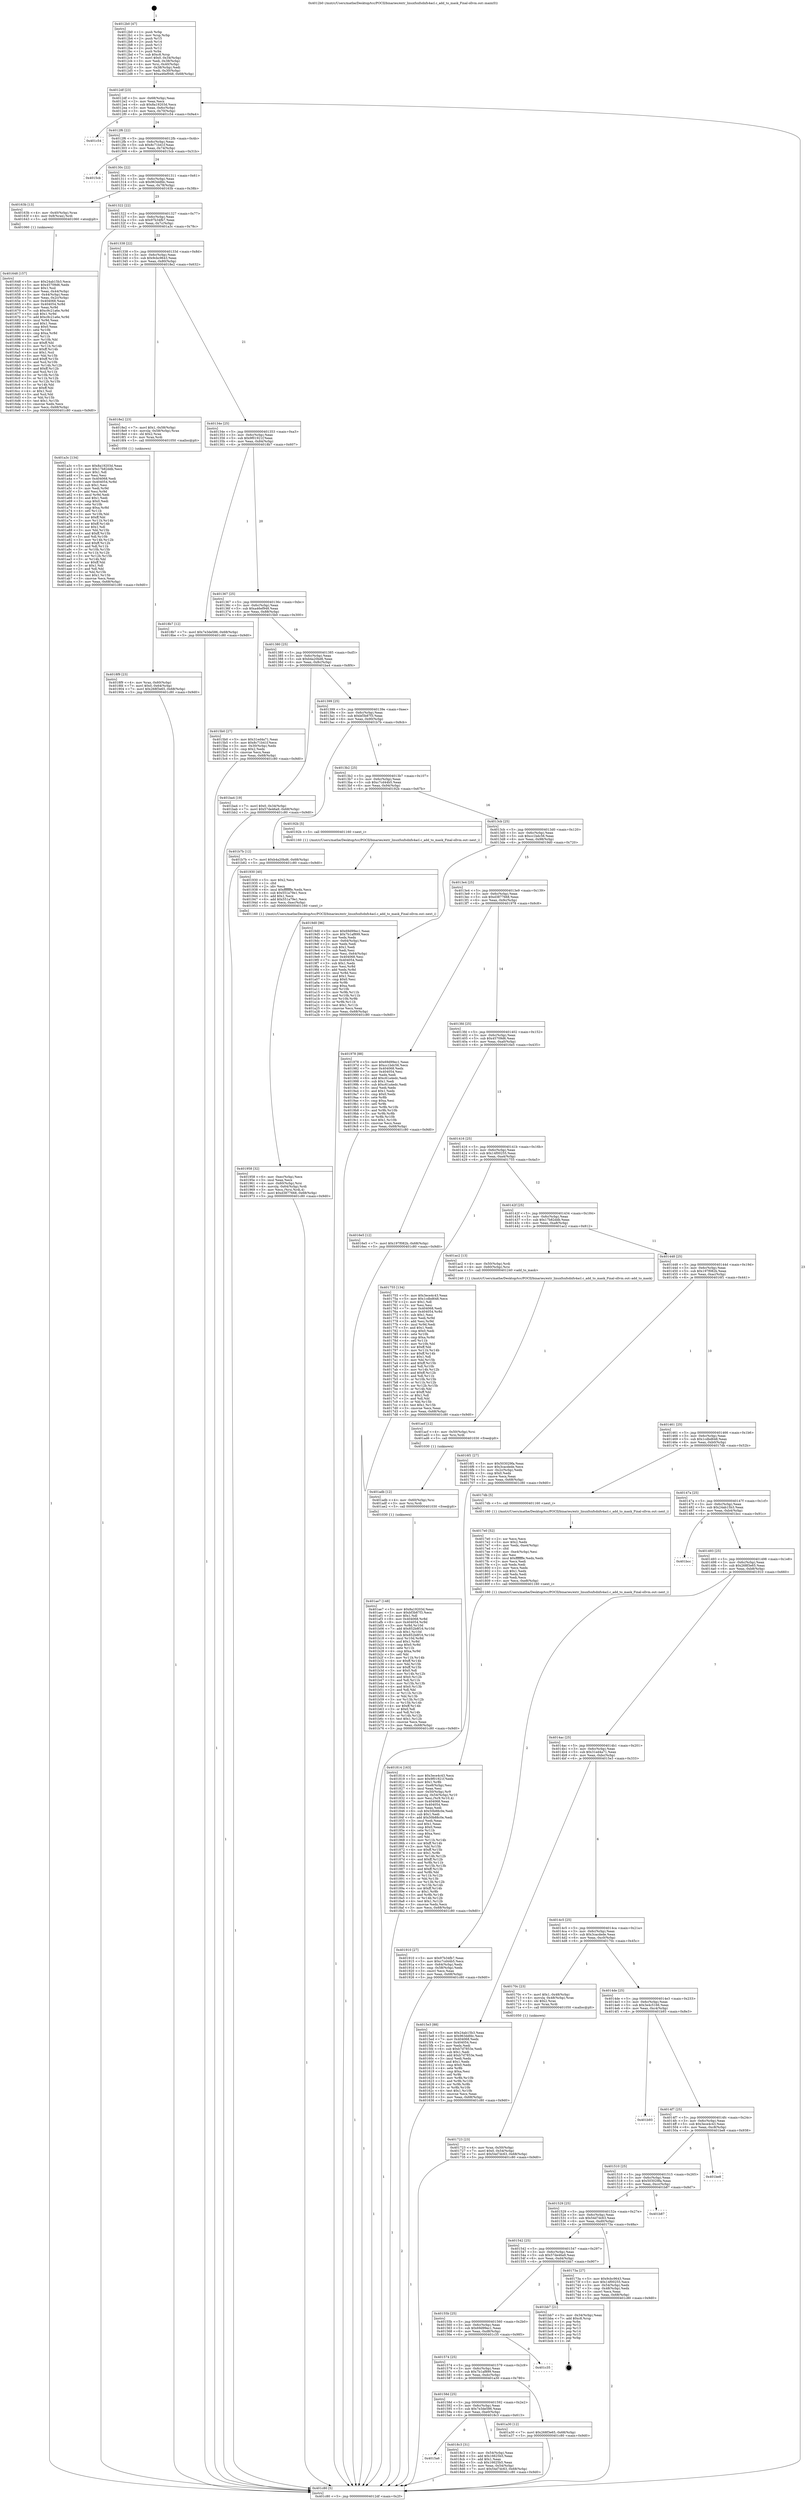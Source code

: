 digraph "0x4012b0" {
  label = "0x4012b0 (/mnt/c/Users/mathe/Desktop/tcc/POCII/binaries/extr_linuxfsnfsdnfs4acl.c_add_to_mask_Final-ollvm.out::main(0))"
  labelloc = "t"
  node[shape=record]

  Entry [label="",width=0.3,height=0.3,shape=circle,fillcolor=black,style=filled]
  "0x4012df" [label="{
     0x4012df [23]\l
     | [instrs]\l
     &nbsp;&nbsp;0x4012df \<+3\>: mov -0x68(%rbp),%eax\l
     &nbsp;&nbsp;0x4012e2 \<+2\>: mov %eax,%ecx\l
     &nbsp;&nbsp;0x4012e4 \<+6\>: sub $0x8a19203d,%ecx\l
     &nbsp;&nbsp;0x4012ea \<+3\>: mov %eax,-0x6c(%rbp)\l
     &nbsp;&nbsp;0x4012ed \<+3\>: mov %ecx,-0x70(%rbp)\l
     &nbsp;&nbsp;0x4012f0 \<+6\>: je 0000000000401c54 \<main+0x9a4\>\l
  }"]
  "0x401c54" [label="{
     0x401c54\l
  }", style=dashed]
  "0x4012f6" [label="{
     0x4012f6 [22]\l
     | [instrs]\l
     &nbsp;&nbsp;0x4012f6 \<+5\>: jmp 00000000004012fb \<main+0x4b\>\l
     &nbsp;&nbsp;0x4012fb \<+3\>: mov -0x6c(%rbp),%eax\l
     &nbsp;&nbsp;0x4012fe \<+5\>: sub $0x8c71b41f,%eax\l
     &nbsp;&nbsp;0x401303 \<+3\>: mov %eax,-0x74(%rbp)\l
     &nbsp;&nbsp;0x401306 \<+6\>: je 00000000004015cb \<main+0x31b\>\l
  }"]
  Exit [label="",width=0.3,height=0.3,shape=circle,fillcolor=black,style=filled,peripheries=2]
  "0x4015cb" [label="{
     0x4015cb\l
  }", style=dashed]
  "0x40130c" [label="{
     0x40130c [22]\l
     | [instrs]\l
     &nbsp;&nbsp;0x40130c \<+5\>: jmp 0000000000401311 \<main+0x61\>\l
     &nbsp;&nbsp;0x401311 \<+3\>: mov -0x6c(%rbp),%eax\l
     &nbsp;&nbsp;0x401314 \<+5\>: sub $0x963ddfdc,%eax\l
     &nbsp;&nbsp;0x401319 \<+3\>: mov %eax,-0x78(%rbp)\l
     &nbsp;&nbsp;0x40131c \<+6\>: je 000000000040163b \<main+0x38b\>\l
  }"]
  "0x401ae7" [label="{
     0x401ae7 [148]\l
     | [instrs]\l
     &nbsp;&nbsp;0x401ae7 \<+5\>: mov $0x8a19203d,%eax\l
     &nbsp;&nbsp;0x401aec \<+5\>: mov $0xbf3b87f3,%ecx\l
     &nbsp;&nbsp;0x401af1 \<+2\>: mov $0x1,%dl\l
     &nbsp;&nbsp;0x401af3 \<+8\>: mov 0x404068,%r8d\l
     &nbsp;&nbsp;0x401afb \<+8\>: mov 0x404054,%r9d\l
     &nbsp;&nbsp;0x401b03 \<+3\>: mov %r8d,%r10d\l
     &nbsp;&nbsp;0x401b06 \<+7\>: add $0x852b8f16,%r10d\l
     &nbsp;&nbsp;0x401b0d \<+4\>: sub $0x1,%r10d\l
     &nbsp;&nbsp;0x401b11 \<+7\>: sub $0x852b8f16,%r10d\l
     &nbsp;&nbsp;0x401b18 \<+4\>: imul %r10d,%r8d\l
     &nbsp;&nbsp;0x401b1c \<+4\>: and $0x1,%r8d\l
     &nbsp;&nbsp;0x401b20 \<+4\>: cmp $0x0,%r8d\l
     &nbsp;&nbsp;0x401b24 \<+4\>: sete %r11b\l
     &nbsp;&nbsp;0x401b28 \<+4\>: cmp $0xa,%r9d\l
     &nbsp;&nbsp;0x401b2c \<+3\>: setl %bl\l
     &nbsp;&nbsp;0x401b2f \<+3\>: mov %r11b,%r14b\l
     &nbsp;&nbsp;0x401b32 \<+4\>: xor $0xff,%r14b\l
     &nbsp;&nbsp;0x401b36 \<+3\>: mov %bl,%r15b\l
     &nbsp;&nbsp;0x401b39 \<+4\>: xor $0xff,%r15b\l
     &nbsp;&nbsp;0x401b3d \<+3\>: xor $0x0,%dl\l
     &nbsp;&nbsp;0x401b40 \<+3\>: mov %r14b,%r12b\l
     &nbsp;&nbsp;0x401b43 \<+4\>: and $0x0,%r12b\l
     &nbsp;&nbsp;0x401b47 \<+3\>: and %dl,%r11b\l
     &nbsp;&nbsp;0x401b4a \<+3\>: mov %r15b,%r13b\l
     &nbsp;&nbsp;0x401b4d \<+4\>: and $0x0,%r13b\l
     &nbsp;&nbsp;0x401b51 \<+2\>: and %dl,%bl\l
     &nbsp;&nbsp;0x401b53 \<+3\>: or %r11b,%r12b\l
     &nbsp;&nbsp;0x401b56 \<+3\>: or %bl,%r13b\l
     &nbsp;&nbsp;0x401b59 \<+3\>: xor %r13b,%r12b\l
     &nbsp;&nbsp;0x401b5c \<+3\>: or %r15b,%r14b\l
     &nbsp;&nbsp;0x401b5f \<+4\>: xor $0xff,%r14b\l
     &nbsp;&nbsp;0x401b63 \<+3\>: or $0x0,%dl\l
     &nbsp;&nbsp;0x401b66 \<+3\>: and %dl,%r14b\l
     &nbsp;&nbsp;0x401b69 \<+3\>: or %r14b,%r12b\l
     &nbsp;&nbsp;0x401b6c \<+4\>: test $0x1,%r12b\l
     &nbsp;&nbsp;0x401b70 \<+3\>: cmovne %ecx,%eax\l
     &nbsp;&nbsp;0x401b73 \<+3\>: mov %eax,-0x68(%rbp)\l
     &nbsp;&nbsp;0x401b76 \<+5\>: jmp 0000000000401c80 \<main+0x9d0\>\l
  }"]
  "0x40163b" [label="{
     0x40163b [13]\l
     | [instrs]\l
     &nbsp;&nbsp;0x40163b \<+4\>: mov -0x40(%rbp),%rax\l
     &nbsp;&nbsp;0x40163f \<+4\>: mov 0x8(%rax),%rdi\l
     &nbsp;&nbsp;0x401643 \<+5\>: call 0000000000401060 \<atoi@plt\>\l
     | [calls]\l
     &nbsp;&nbsp;0x401060 \{1\} (unknown)\l
  }"]
  "0x401322" [label="{
     0x401322 [22]\l
     | [instrs]\l
     &nbsp;&nbsp;0x401322 \<+5\>: jmp 0000000000401327 \<main+0x77\>\l
     &nbsp;&nbsp;0x401327 \<+3\>: mov -0x6c(%rbp),%eax\l
     &nbsp;&nbsp;0x40132a \<+5\>: sub $0x97b34fb7,%eax\l
     &nbsp;&nbsp;0x40132f \<+3\>: mov %eax,-0x7c(%rbp)\l
     &nbsp;&nbsp;0x401332 \<+6\>: je 0000000000401a3c \<main+0x78c\>\l
  }"]
  "0x401adb" [label="{
     0x401adb [12]\l
     | [instrs]\l
     &nbsp;&nbsp;0x401adb \<+4\>: mov -0x60(%rbp),%rsi\l
     &nbsp;&nbsp;0x401adf \<+3\>: mov %rsi,%rdi\l
     &nbsp;&nbsp;0x401ae2 \<+5\>: call 0000000000401030 \<free@plt\>\l
     | [calls]\l
     &nbsp;&nbsp;0x401030 \{1\} (unknown)\l
  }"]
  "0x401a3c" [label="{
     0x401a3c [134]\l
     | [instrs]\l
     &nbsp;&nbsp;0x401a3c \<+5\>: mov $0x8a19203d,%eax\l
     &nbsp;&nbsp;0x401a41 \<+5\>: mov $0x17b82ddb,%ecx\l
     &nbsp;&nbsp;0x401a46 \<+2\>: mov $0x1,%dl\l
     &nbsp;&nbsp;0x401a48 \<+2\>: xor %esi,%esi\l
     &nbsp;&nbsp;0x401a4a \<+7\>: mov 0x404068,%edi\l
     &nbsp;&nbsp;0x401a51 \<+8\>: mov 0x404054,%r8d\l
     &nbsp;&nbsp;0x401a59 \<+3\>: sub $0x1,%esi\l
     &nbsp;&nbsp;0x401a5c \<+3\>: mov %edi,%r9d\l
     &nbsp;&nbsp;0x401a5f \<+3\>: add %esi,%r9d\l
     &nbsp;&nbsp;0x401a62 \<+4\>: imul %r9d,%edi\l
     &nbsp;&nbsp;0x401a66 \<+3\>: and $0x1,%edi\l
     &nbsp;&nbsp;0x401a69 \<+3\>: cmp $0x0,%edi\l
     &nbsp;&nbsp;0x401a6c \<+4\>: sete %r10b\l
     &nbsp;&nbsp;0x401a70 \<+4\>: cmp $0xa,%r8d\l
     &nbsp;&nbsp;0x401a74 \<+4\>: setl %r11b\l
     &nbsp;&nbsp;0x401a78 \<+3\>: mov %r10b,%bl\l
     &nbsp;&nbsp;0x401a7b \<+3\>: xor $0xff,%bl\l
     &nbsp;&nbsp;0x401a7e \<+3\>: mov %r11b,%r14b\l
     &nbsp;&nbsp;0x401a81 \<+4\>: xor $0xff,%r14b\l
     &nbsp;&nbsp;0x401a85 \<+3\>: xor $0x1,%dl\l
     &nbsp;&nbsp;0x401a88 \<+3\>: mov %bl,%r15b\l
     &nbsp;&nbsp;0x401a8b \<+4\>: and $0xff,%r15b\l
     &nbsp;&nbsp;0x401a8f \<+3\>: and %dl,%r10b\l
     &nbsp;&nbsp;0x401a92 \<+3\>: mov %r14b,%r12b\l
     &nbsp;&nbsp;0x401a95 \<+4\>: and $0xff,%r12b\l
     &nbsp;&nbsp;0x401a99 \<+3\>: and %dl,%r11b\l
     &nbsp;&nbsp;0x401a9c \<+3\>: or %r10b,%r15b\l
     &nbsp;&nbsp;0x401a9f \<+3\>: or %r11b,%r12b\l
     &nbsp;&nbsp;0x401aa2 \<+3\>: xor %r12b,%r15b\l
     &nbsp;&nbsp;0x401aa5 \<+3\>: or %r14b,%bl\l
     &nbsp;&nbsp;0x401aa8 \<+3\>: xor $0xff,%bl\l
     &nbsp;&nbsp;0x401aab \<+3\>: or $0x1,%dl\l
     &nbsp;&nbsp;0x401aae \<+2\>: and %dl,%bl\l
     &nbsp;&nbsp;0x401ab0 \<+3\>: or %bl,%r15b\l
     &nbsp;&nbsp;0x401ab3 \<+4\>: test $0x1,%r15b\l
     &nbsp;&nbsp;0x401ab7 \<+3\>: cmovne %ecx,%eax\l
     &nbsp;&nbsp;0x401aba \<+3\>: mov %eax,-0x68(%rbp)\l
     &nbsp;&nbsp;0x401abd \<+5\>: jmp 0000000000401c80 \<main+0x9d0\>\l
  }"]
  "0x401338" [label="{
     0x401338 [22]\l
     | [instrs]\l
     &nbsp;&nbsp;0x401338 \<+5\>: jmp 000000000040133d \<main+0x8d\>\l
     &nbsp;&nbsp;0x40133d \<+3\>: mov -0x6c(%rbp),%eax\l
     &nbsp;&nbsp;0x401340 \<+5\>: sub $0x9cbc9643,%eax\l
     &nbsp;&nbsp;0x401345 \<+3\>: mov %eax,-0x80(%rbp)\l
     &nbsp;&nbsp;0x401348 \<+6\>: je 00000000004018e2 \<main+0x632\>\l
  }"]
  "0x401acf" [label="{
     0x401acf [12]\l
     | [instrs]\l
     &nbsp;&nbsp;0x401acf \<+4\>: mov -0x50(%rbp),%rsi\l
     &nbsp;&nbsp;0x401ad3 \<+3\>: mov %rsi,%rdi\l
     &nbsp;&nbsp;0x401ad6 \<+5\>: call 0000000000401030 \<free@plt\>\l
     | [calls]\l
     &nbsp;&nbsp;0x401030 \{1\} (unknown)\l
  }"]
  "0x4018e2" [label="{
     0x4018e2 [23]\l
     | [instrs]\l
     &nbsp;&nbsp;0x4018e2 \<+7\>: movl $0x1,-0x58(%rbp)\l
     &nbsp;&nbsp;0x4018e9 \<+4\>: movslq -0x58(%rbp),%rax\l
     &nbsp;&nbsp;0x4018ed \<+4\>: shl $0x2,%rax\l
     &nbsp;&nbsp;0x4018f1 \<+3\>: mov %rax,%rdi\l
     &nbsp;&nbsp;0x4018f4 \<+5\>: call 0000000000401050 \<malloc@plt\>\l
     | [calls]\l
     &nbsp;&nbsp;0x401050 \{1\} (unknown)\l
  }"]
  "0x40134e" [label="{
     0x40134e [25]\l
     | [instrs]\l
     &nbsp;&nbsp;0x40134e \<+5\>: jmp 0000000000401353 \<main+0xa3\>\l
     &nbsp;&nbsp;0x401353 \<+3\>: mov -0x6c(%rbp),%eax\l
     &nbsp;&nbsp;0x401356 \<+5\>: sub $0x9f01921f,%eax\l
     &nbsp;&nbsp;0x40135b \<+6\>: mov %eax,-0x84(%rbp)\l
     &nbsp;&nbsp;0x401361 \<+6\>: je 00000000004018b7 \<main+0x607\>\l
  }"]
  "0x401958" [label="{
     0x401958 [32]\l
     | [instrs]\l
     &nbsp;&nbsp;0x401958 \<+6\>: mov -0xec(%rbp),%ecx\l
     &nbsp;&nbsp;0x40195e \<+3\>: imul %eax,%ecx\l
     &nbsp;&nbsp;0x401961 \<+4\>: mov -0x60(%rbp),%rsi\l
     &nbsp;&nbsp;0x401965 \<+4\>: movslq -0x64(%rbp),%rdi\l
     &nbsp;&nbsp;0x401969 \<+3\>: mov %ecx,(%rsi,%rdi,4)\l
     &nbsp;&nbsp;0x40196c \<+7\>: movl $0xd3877668,-0x68(%rbp)\l
     &nbsp;&nbsp;0x401973 \<+5\>: jmp 0000000000401c80 \<main+0x9d0\>\l
  }"]
  "0x4018b7" [label="{
     0x4018b7 [12]\l
     | [instrs]\l
     &nbsp;&nbsp;0x4018b7 \<+7\>: movl $0x7e3de586,-0x68(%rbp)\l
     &nbsp;&nbsp;0x4018be \<+5\>: jmp 0000000000401c80 \<main+0x9d0\>\l
  }"]
  "0x401367" [label="{
     0x401367 [25]\l
     | [instrs]\l
     &nbsp;&nbsp;0x401367 \<+5\>: jmp 000000000040136c \<main+0xbc\>\l
     &nbsp;&nbsp;0x40136c \<+3\>: mov -0x6c(%rbp),%eax\l
     &nbsp;&nbsp;0x40136f \<+5\>: sub $0xa46ef948,%eax\l
     &nbsp;&nbsp;0x401374 \<+6\>: mov %eax,-0x88(%rbp)\l
     &nbsp;&nbsp;0x40137a \<+6\>: je 00000000004015b0 \<main+0x300\>\l
  }"]
  "0x401930" [label="{
     0x401930 [40]\l
     | [instrs]\l
     &nbsp;&nbsp;0x401930 \<+5\>: mov $0x2,%ecx\l
     &nbsp;&nbsp;0x401935 \<+1\>: cltd\l
     &nbsp;&nbsp;0x401936 \<+2\>: idiv %ecx\l
     &nbsp;&nbsp;0x401938 \<+6\>: imul $0xfffffffe,%edx,%ecx\l
     &nbsp;&nbsp;0x40193e \<+6\>: sub $0x551a79e1,%ecx\l
     &nbsp;&nbsp;0x401944 \<+3\>: add $0x1,%ecx\l
     &nbsp;&nbsp;0x401947 \<+6\>: add $0x551a79e1,%ecx\l
     &nbsp;&nbsp;0x40194d \<+6\>: mov %ecx,-0xec(%rbp)\l
     &nbsp;&nbsp;0x401953 \<+5\>: call 0000000000401160 \<next_i\>\l
     | [calls]\l
     &nbsp;&nbsp;0x401160 \{1\} (/mnt/c/Users/mathe/Desktop/tcc/POCII/binaries/extr_linuxfsnfsdnfs4acl.c_add_to_mask_Final-ollvm.out::next_i)\l
  }"]
  "0x4015b0" [label="{
     0x4015b0 [27]\l
     | [instrs]\l
     &nbsp;&nbsp;0x4015b0 \<+5\>: mov $0x31ed4a71,%eax\l
     &nbsp;&nbsp;0x4015b5 \<+5\>: mov $0x8c71b41f,%ecx\l
     &nbsp;&nbsp;0x4015ba \<+3\>: mov -0x30(%rbp),%edx\l
     &nbsp;&nbsp;0x4015bd \<+3\>: cmp $0x2,%edx\l
     &nbsp;&nbsp;0x4015c0 \<+3\>: cmovne %ecx,%eax\l
     &nbsp;&nbsp;0x4015c3 \<+3\>: mov %eax,-0x68(%rbp)\l
     &nbsp;&nbsp;0x4015c6 \<+5\>: jmp 0000000000401c80 \<main+0x9d0\>\l
  }"]
  "0x401380" [label="{
     0x401380 [25]\l
     | [instrs]\l
     &nbsp;&nbsp;0x401380 \<+5\>: jmp 0000000000401385 \<main+0xd5\>\l
     &nbsp;&nbsp;0x401385 \<+3\>: mov -0x6c(%rbp),%eax\l
     &nbsp;&nbsp;0x401388 \<+5\>: sub $0xb4a20bd6,%eax\l
     &nbsp;&nbsp;0x40138d \<+6\>: mov %eax,-0x8c(%rbp)\l
     &nbsp;&nbsp;0x401393 \<+6\>: je 0000000000401ba4 \<main+0x8f4\>\l
  }"]
  "0x401c80" [label="{
     0x401c80 [5]\l
     | [instrs]\l
     &nbsp;&nbsp;0x401c80 \<+5\>: jmp 00000000004012df \<main+0x2f\>\l
  }"]
  "0x4012b0" [label="{
     0x4012b0 [47]\l
     | [instrs]\l
     &nbsp;&nbsp;0x4012b0 \<+1\>: push %rbp\l
     &nbsp;&nbsp;0x4012b1 \<+3\>: mov %rsp,%rbp\l
     &nbsp;&nbsp;0x4012b4 \<+2\>: push %r15\l
     &nbsp;&nbsp;0x4012b6 \<+2\>: push %r14\l
     &nbsp;&nbsp;0x4012b8 \<+2\>: push %r13\l
     &nbsp;&nbsp;0x4012ba \<+2\>: push %r12\l
     &nbsp;&nbsp;0x4012bc \<+1\>: push %rbx\l
     &nbsp;&nbsp;0x4012bd \<+7\>: sub $0xc8,%rsp\l
     &nbsp;&nbsp;0x4012c4 \<+7\>: movl $0x0,-0x34(%rbp)\l
     &nbsp;&nbsp;0x4012cb \<+3\>: mov %edi,-0x38(%rbp)\l
     &nbsp;&nbsp;0x4012ce \<+4\>: mov %rsi,-0x40(%rbp)\l
     &nbsp;&nbsp;0x4012d2 \<+3\>: mov -0x38(%rbp),%edi\l
     &nbsp;&nbsp;0x4012d5 \<+3\>: mov %edi,-0x30(%rbp)\l
     &nbsp;&nbsp;0x4012d8 \<+7\>: movl $0xa46ef948,-0x68(%rbp)\l
  }"]
  "0x4018f9" [label="{
     0x4018f9 [23]\l
     | [instrs]\l
     &nbsp;&nbsp;0x4018f9 \<+4\>: mov %rax,-0x60(%rbp)\l
     &nbsp;&nbsp;0x4018fd \<+7\>: movl $0x0,-0x64(%rbp)\l
     &nbsp;&nbsp;0x401904 \<+7\>: movl $0x268f3e65,-0x68(%rbp)\l
     &nbsp;&nbsp;0x40190b \<+5\>: jmp 0000000000401c80 \<main+0x9d0\>\l
  }"]
  "0x401ba4" [label="{
     0x401ba4 [19]\l
     | [instrs]\l
     &nbsp;&nbsp;0x401ba4 \<+7\>: movl $0x0,-0x34(%rbp)\l
     &nbsp;&nbsp;0x401bab \<+7\>: movl $0x57de46a9,-0x68(%rbp)\l
     &nbsp;&nbsp;0x401bb2 \<+5\>: jmp 0000000000401c80 \<main+0x9d0\>\l
  }"]
  "0x401399" [label="{
     0x401399 [25]\l
     | [instrs]\l
     &nbsp;&nbsp;0x401399 \<+5\>: jmp 000000000040139e \<main+0xee\>\l
     &nbsp;&nbsp;0x40139e \<+3\>: mov -0x6c(%rbp),%eax\l
     &nbsp;&nbsp;0x4013a1 \<+5\>: sub $0xbf3b87f3,%eax\l
     &nbsp;&nbsp;0x4013a6 \<+6\>: mov %eax,-0x90(%rbp)\l
     &nbsp;&nbsp;0x4013ac \<+6\>: je 0000000000401b7b \<main+0x8cb\>\l
  }"]
  "0x4015a6" [label="{
     0x4015a6\l
  }", style=dashed]
  "0x401b7b" [label="{
     0x401b7b [12]\l
     | [instrs]\l
     &nbsp;&nbsp;0x401b7b \<+7\>: movl $0xb4a20bd6,-0x68(%rbp)\l
     &nbsp;&nbsp;0x401b82 \<+5\>: jmp 0000000000401c80 \<main+0x9d0\>\l
  }"]
  "0x4013b2" [label="{
     0x4013b2 [25]\l
     | [instrs]\l
     &nbsp;&nbsp;0x4013b2 \<+5\>: jmp 00000000004013b7 \<main+0x107\>\l
     &nbsp;&nbsp;0x4013b7 \<+3\>: mov -0x6c(%rbp),%eax\l
     &nbsp;&nbsp;0x4013ba \<+5\>: sub $0xc7cd44b5,%eax\l
     &nbsp;&nbsp;0x4013bf \<+6\>: mov %eax,-0x94(%rbp)\l
     &nbsp;&nbsp;0x4013c5 \<+6\>: je 000000000040192b \<main+0x67b\>\l
  }"]
  "0x4018c3" [label="{
     0x4018c3 [31]\l
     | [instrs]\l
     &nbsp;&nbsp;0x4018c3 \<+3\>: mov -0x54(%rbp),%eax\l
     &nbsp;&nbsp;0x4018c6 \<+5\>: add $0x16625b5,%eax\l
     &nbsp;&nbsp;0x4018cb \<+3\>: add $0x1,%eax\l
     &nbsp;&nbsp;0x4018ce \<+5\>: sub $0x16625b5,%eax\l
     &nbsp;&nbsp;0x4018d3 \<+3\>: mov %eax,-0x54(%rbp)\l
     &nbsp;&nbsp;0x4018d6 \<+7\>: movl $0x54d7dc63,-0x68(%rbp)\l
     &nbsp;&nbsp;0x4018dd \<+5\>: jmp 0000000000401c80 \<main+0x9d0\>\l
  }"]
  "0x40192b" [label="{
     0x40192b [5]\l
     | [instrs]\l
     &nbsp;&nbsp;0x40192b \<+5\>: call 0000000000401160 \<next_i\>\l
     | [calls]\l
     &nbsp;&nbsp;0x401160 \{1\} (/mnt/c/Users/mathe/Desktop/tcc/POCII/binaries/extr_linuxfsnfsdnfs4acl.c_add_to_mask_Final-ollvm.out::next_i)\l
  }"]
  "0x4013cb" [label="{
     0x4013cb [25]\l
     | [instrs]\l
     &nbsp;&nbsp;0x4013cb \<+5\>: jmp 00000000004013d0 \<main+0x120\>\l
     &nbsp;&nbsp;0x4013d0 \<+3\>: mov -0x6c(%rbp),%eax\l
     &nbsp;&nbsp;0x4013d3 \<+5\>: sub $0xcc1bdc56,%eax\l
     &nbsp;&nbsp;0x4013d8 \<+6\>: mov %eax,-0x98(%rbp)\l
     &nbsp;&nbsp;0x4013de \<+6\>: je 00000000004019d0 \<main+0x720\>\l
  }"]
  "0x40158d" [label="{
     0x40158d [25]\l
     | [instrs]\l
     &nbsp;&nbsp;0x40158d \<+5\>: jmp 0000000000401592 \<main+0x2e2\>\l
     &nbsp;&nbsp;0x401592 \<+3\>: mov -0x6c(%rbp),%eax\l
     &nbsp;&nbsp;0x401595 \<+5\>: sub $0x7e3de586,%eax\l
     &nbsp;&nbsp;0x40159a \<+6\>: mov %eax,-0xe0(%rbp)\l
     &nbsp;&nbsp;0x4015a0 \<+6\>: je 00000000004018c3 \<main+0x613\>\l
  }"]
  "0x4019d0" [label="{
     0x4019d0 [96]\l
     | [instrs]\l
     &nbsp;&nbsp;0x4019d0 \<+5\>: mov $0x69d99ec1,%eax\l
     &nbsp;&nbsp;0x4019d5 \<+5\>: mov $0x7b1af899,%ecx\l
     &nbsp;&nbsp;0x4019da \<+2\>: xor %edx,%edx\l
     &nbsp;&nbsp;0x4019dc \<+3\>: mov -0x64(%rbp),%esi\l
     &nbsp;&nbsp;0x4019df \<+2\>: mov %edx,%edi\l
     &nbsp;&nbsp;0x4019e1 \<+3\>: sub $0x1,%edi\l
     &nbsp;&nbsp;0x4019e4 \<+2\>: sub %edi,%esi\l
     &nbsp;&nbsp;0x4019e6 \<+3\>: mov %esi,-0x64(%rbp)\l
     &nbsp;&nbsp;0x4019e9 \<+7\>: mov 0x404068,%esi\l
     &nbsp;&nbsp;0x4019f0 \<+7\>: mov 0x404054,%edi\l
     &nbsp;&nbsp;0x4019f7 \<+3\>: sub $0x1,%edx\l
     &nbsp;&nbsp;0x4019fa \<+3\>: mov %esi,%r8d\l
     &nbsp;&nbsp;0x4019fd \<+3\>: add %edx,%r8d\l
     &nbsp;&nbsp;0x401a00 \<+4\>: imul %r8d,%esi\l
     &nbsp;&nbsp;0x401a04 \<+3\>: and $0x1,%esi\l
     &nbsp;&nbsp;0x401a07 \<+3\>: cmp $0x0,%esi\l
     &nbsp;&nbsp;0x401a0a \<+4\>: sete %r9b\l
     &nbsp;&nbsp;0x401a0e \<+3\>: cmp $0xa,%edi\l
     &nbsp;&nbsp;0x401a11 \<+4\>: setl %r10b\l
     &nbsp;&nbsp;0x401a15 \<+3\>: mov %r9b,%r11b\l
     &nbsp;&nbsp;0x401a18 \<+3\>: and %r10b,%r11b\l
     &nbsp;&nbsp;0x401a1b \<+3\>: xor %r10b,%r9b\l
     &nbsp;&nbsp;0x401a1e \<+3\>: or %r9b,%r11b\l
     &nbsp;&nbsp;0x401a21 \<+4\>: test $0x1,%r11b\l
     &nbsp;&nbsp;0x401a25 \<+3\>: cmovne %ecx,%eax\l
     &nbsp;&nbsp;0x401a28 \<+3\>: mov %eax,-0x68(%rbp)\l
     &nbsp;&nbsp;0x401a2b \<+5\>: jmp 0000000000401c80 \<main+0x9d0\>\l
  }"]
  "0x4013e4" [label="{
     0x4013e4 [25]\l
     | [instrs]\l
     &nbsp;&nbsp;0x4013e4 \<+5\>: jmp 00000000004013e9 \<main+0x139\>\l
     &nbsp;&nbsp;0x4013e9 \<+3\>: mov -0x6c(%rbp),%eax\l
     &nbsp;&nbsp;0x4013ec \<+5\>: sub $0xd3877668,%eax\l
     &nbsp;&nbsp;0x4013f1 \<+6\>: mov %eax,-0x9c(%rbp)\l
     &nbsp;&nbsp;0x4013f7 \<+6\>: je 0000000000401978 \<main+0x6c8\>\l
  }"]
  "0x401a30" [label="{
     0x401a30 [12]\l
     | [instrs]\l
     &nbsp;&nbsp;0x401a30 \<+7\>: movl $0x268f3e65,-0x68(%rbp)\l
     &nbsp;&nbsp;0x401a37 \<+5\>: jmp 0000000000401c80 \<main+0x9d0\>\l
  }"]
  "0x401978" [label="{
     0x401978 [88]\l
     | [instrs]\l
     &nbsp;&nbsp;0x401978 \<+5\>: mov $0x69d99ec1,%eax\l
     &nbsp;&nbsp;0x40197d \<+5\>: mov $0xcc1bdc56,%ecx\l
     &nbsp;&nbsp;0x401982 \<+7\>: mov 0x404068,%edx\l
     &nbsp;&nbsp;0x401989 \<+7\>: mov 0x404054,%esi\l
     &nbsp;&nbsp;0x401990 \<+2\>: mov %edx,%edi\l
     &nbsp;&nbsp;0x401992 \<+6\>: add $0xc61a4edc,%edi\l
     &nbsp;&nbsp;0x401998 \<+3\>: sub $0x1,%edi\l
     &nbsp;&nbsp;0x40199b \<+6\>: sub $0xc61a4edc,%edi\l
     &nbsp;&nbsp;0x4019a1 \<+3\>: imul %edi,%edx\l
     &nbsp;&nbsp;0x4019a4 \<+3\>: and $0x1,%edx\l
     &nbsp;&nbsp;0x4019a7 \<+3\>: cmp $0x0,%edx\l
     &nbsp;&nbsp;0x4019aa \<+4\>: sete %r8b\l
     &nbsp;&nbsp;0x4019ae \<+3\>: cmp $0xa,%esi\l
     &nbsp;&nbsp;0x4019b1 \<+4\>: setl %r9b\l
     &nbsp;&nbsp;0x4019b5 \<+3\>: mov %r8b,%r10b\l
     &nbsp;&nbsp;0x4019b8 \<+3\>: and %r9b,%r10b\l
     &nbsp;&nbsp;0x4019bb \<+3\>: xor %r9b,%r8b\l
     &nbsp;&nbsp;0x4019be \<+3\>: or %r8b,%r10b\l
     &nbsp;&nbsp;0x4019c1 \<+4\>: test $0x1,%r10b\l
     &nbsp;&nbsp;0x4019c5 \<+3\>: cmovne %ecx,%eax\l
     &nbsp;&nbsp;0x4019c8 \<+3\>: mov %eax,-0x68(%rbp)\l
     &nbsp;&nbsp;0x4019cb \<+5\>: jmp 0000000000401c80 \<main+0x9d0\>\l
  }"]
  "0x4013fd" [label="{
     0x4013fd [25]\l
     | [instrs]\l
     &nbsp;&nbsp;0x4013fd \<+5\>: jmp 0000000000401402 \<main+0x152\>\l
     &nbsp;&nbsp;0x401402 \<+3\>: mov -0x6c(%rbp),%eax\l
     &nbsp;&nbsp;0x401405 \<+5\>: sub $0x45709d6,%eax\l
     &nbsp;&nbsp;0x40140a \<+6\>: mov %eax,-0xa0(%rbp)\l
     &nbsp;&nbsp;0x401410 \<+6\>: je 00000000004016e5 \<main+0x435\>\l
  }"]
  "0x401574" [label="{
     0x401574 [25]\l
     | [instrs]\l
     &nbsp;&nbsp;0x401574 \<+5\>: jmp 0000000000401579 \<main+0x2c9\>\l
     &nbsp;&nbsp;0x401579 \<+3\>: mov -0x6c(%rbp),%eax\l
     &nbsp;&nbsp;0x40157c \<+5\>: sub $0x7b1af899,%eax\l
     &nbsp;&nbsp;0x401581 \<+6\>: mov %eax,-0xdc(%rbp)\l
     &nbsp;&nbsp;0x401587 \<+6\>: je 0000000000401a30 \<main+0x780\>\l
  }"]
  "0x4016e5" [label="{
     0x4016e5 [12]\l
     | [instrs]\l
     &nbsp;&nbsp;0x4016e5 \<+7\>: movl $0x197f082b,-0x68(%rbp)\l
     &nbsp;&nbsp;0x4016ec \<+5\>: jmp 0000000000401c80 \<main+0x9d0\>\l
  }"]
  "0x401416" [label="{
     0x401416 [25]\l
     | [instrs]\l
     &nbsp;&nbsp;0x401416 \<+5\>: jmp 000000000040141b \<main+0x16b\>\l
     &nbsp;&nbsp;0x40141b \<+3\>: mov -0x6c(%rbp),%eax\l
     &nbsp;&nbsp;0x40141e \<+5\>: sub $0x14f00255,%eax\l
     &nbsp;&nbsp;0x401423 \<+6\>: mov %eax,-0xa4(%rbp)\l
     &nbsp;&nbsp;0x401429 \<+6\>: je 0000000000401755 \<main+0x4a5\>\l
  }"]
  "0x401c35" [label="{
     0x401c35\l
  }", style=dashed]
  "0x401755" [label="{
     0x401755 [134]\l
     | [instrs]\l
     &nbsp;&nbsp;0x401755 \<+5\>: mov $0x3ece4c43,%eax\l
     &nbsp;&nbsp;0x40175a \<+5\>: mov $0x1cdbd648,%ecx\l
     &nbsp;&nbsp;0x40175f \<+2\>: mov $0x1,%dl\l
     &nbsp;&nbsp;0x401761 \<+2\>: xor %esi,%esi\l
     &nbsp;&nbsp;0x401763 \<+7\>: mov 0x404068,%edi\l
     &nbsp;&nbsp;0x40176a \<+8\>: mov 0x404054,%r8d\l
     &nbsp;&nbsp;0x401772 \<+3\>: sub $0x1,%esi\l
     &nbsp;&nbsp;0x401775 \<+3\>: mov %edi,%r9d\l
     &nbsp;&nbsp;0x401778 \<+3\>: add %esi,%r9d\l
     &nbsp;&nbsp;0x40177b \<+4\>: imul %r9d,%edi\l
     &nbsp;&nbsp;0x40177f \<+3\>: and $0x1,%edi\l
     &nbsp;&nbsp;0x401782 \<+3\>: cmp $0x0,%edi\l
     &nbsp;&nbsp;0x401785 \<+4\>: sete %r10b\l
     &nbsp;&nbsp;0x401789 \<+4\>: cmp $0xa,%r8d\l
     &nbsp;&nbsp;0x40178d \<+4\>: setl %r11b\l
     &nbsp;&nbsp;0x401791 \<+3\>: mov %r10b,%bl\l
     &nbsp;&nbsp;0x401794 \<+3\>: xor $0xff,%bl\l
     &nbsp;&nbsp;0x401797 \<+3\>: mov %r11b,%r14b\l
     &nbsp;&nbsp;0x40179a \<+4\>: xor $0xff,%r14b\l
     &nbsp;&nbsp;0x40179e \<+3\>: xor $0x1,%dl\l
     &nbsp;&nbsp;0x4017a1 \<+3\>: mov %bl,%r15b\l
     &nbsp;&nbsp;0x4017a4 \<+4\>: and $0xff,%r15b\l
     &nbsp;&nbsp;0x4017a8 \<+3\>: and %dl,%r10b\l
     &nbsp;&nbsp;0x4017ab \<+3\>: mov %r14b,%r12b\l
     &nbsp;&nbsp;0x4017ae \<+4\>: and $0xff,%r12b\l
     &nbsp;&nbsp;0x4017b2 \<+3\>: and %dl,%r11b\l
     &nbsp;&nbsp;0x4017b5 \<+3\>: or %r10b,%r15b\l
     &nbsp;&nbsp;0x4017b8 \<+3\>: or %r11b,%r12b\l
     &nbsp;&nbsp;0x4017bb \<+3\>: xor %r12b,%r15b\l
     &nbsp;&nbsp;0x4017be \<+3\>: or %r14b,%bl\l
     &nbsp;&nbsp;0x4017c1 \<+3\>: xor $0xff,%bl\l
     &nbsp;&nbsp;0x4017c4 \<+3\>: or $0x1,%dl\l
     &nbsp;&nbsp;0x4017c7 \<+2\>: and %dl,%bl\l
     &nbsp;&nbsp;0x4017c9 \<+3\>: or %bl,%r15b\l
     &nbsp;&nbsp;0x4017cc \<+4\>: test $0x1,%r15b\l
     &nbsp;&nbsp;0x4017d0 \<+3\>: cmovne %ecx,%eax\l
     &nbsp;&nbsp;0x4017d3 \<+3\>: mov %eax,-0x68(%rbp)\l
     &nbsp;&nbsp;0x4017d6 \<+5\>: jmp 0000000000401c80 \<main+0x9d0\>\l
  }"]
  "0x40142f" [label="{
     0x40142f [25]\l
     | [instrs]\l
     &nbsp;&nbsp;0x40142f \<+5\>: jmp 0000000000401434 \<main+0x184\>\l
     &nbsp;&nbsp;0x401434 \<+3\>: mov -0x6c(%rbp),%eax\l
     &nbsp;&nbsp;0x401437 \<+5\>: sub $0x17b82ddb,%eax\l
     &nbsp;&nbsp;0x40143c \<+6\>: mov %eax,-0xa8(%rbp)\l
     &nbsp;&nbsp;0x401442 \<+6\>: je 0000000000401ac2 \<main+0x812\>\l
  }"]
  "0x40155b" [label="{
     0x40155b [25]\l
     | [instrs]\l
     &nbsp;&nbsp;0x40155b \<+5\>: jmp 0000000000401560 \<main+0x2b0\>\l
     &nbsp;&nbsp;0x401560 \<+3\>: mov -0x6c(%rbp),%eax\l
     &nbsp;&nbsp;0x401563 \<+5\>: sub $0x69d99ec1,%eax\l
     &nbsp;&nbsp;0x401568 \<+6\>: mov %eax,-0xd8(%rbp)\l
     &nbsp;&nbsp;0x40156e \<+6\>: je 0000000000401c35 \<main+0x985\>\l
  }"]
  "0x401ac2" [label="{
     0x401ac2 [13]\l
     | [instrs]\l
     &nbsp;&nbsp;0x401ac2 \<+4\>: mov -0x50(%rbp),%rdi\l
     &nbsp;&nbsp;0x401ac6 \<+4\>: mov -0x60(%rbp),%rsi\l
     &nbsp;&nbsp;0x401aca \<+5\>: call 0000000000401240 \<add_to_mask\>\l
     | [calls]\l
     &nbsp;&nbsp;0x401240 \{1\} (/mnt/c/Users/mathe/Desktop/tcc/POCII/binaries/extr_linuxfsnfsdnfs4acl.c_add_to_mask_Final-ollvm.out::add_to_mask)\l
  }"]
  "0x401448" [label="{
     0x401448 [25]\l
     | [instrs]\l
     &nbsp;&nbsp;0x401448 \<+5\>: jmp 000000000040144d \<main+0x19d\>\l
     &nbsp;&nbsp;0x40144d \<+3\>: mov -0x6c(%rbp),%eax\l
     &nbsp;&nbsp;0x401450 \<+5\>: sub $0x197f082b,%eax\l
     &nbsp;&nbsp;0x401455 \<+6\>: mov %eax,-0xac(%rbp)\l
     &nbsp;&nbsp;0x40145b \<+6\>: je 00000000004016f1 \<main+0x441\>\l
  }"]
  "0x401bb7" [label="{
     0x401bb7 [21]\l
     | [instrs]\l
     &nbsp;&nbsp;0x401bb7 \<+3\>: mov -0x34(%rbp),%eax\l
     &nbsp;&nbsp;0x401bba \<+7\>: add $0xc8,%rsp\l
     &nbsp;&nbsp;0x401bc1 \<+1\>: pop %rbx\l
     &nbsp;&nbsp;0x401bc2 \<+2\>: pop %r12\l
     &nbsp;&nbsp;0x401bc4 \<+2\>: pop %r13\l
     &nbsp;&nbsp;0x401bc6 \<+2\>: pop %r14\l
     &nbsp;&nbsp;0x401bc8 \<+2\>: pop %r15\l
     &nbsp;&nbsp;0x401bca \<+1\>: pop %rbp\l
     &nbsp;&nbsp;0x401bcb \<+1\>: ret\l
  }"]
  "0x4016f1" [label="{
     0x4016f1 [27]\l
     | [instrs]\l
     &nbsp;&nbsp;0x4016f1 \<+5\>: mov $0x503029fa,%eax\l
     &nbsp;&nbsp;0x4016f6 \<+5\>: mov $0x3cacdede,%ecx\l
     &nbsp;&nbsp;0x4016fb \<+3\>: mov -0x2c(%rbp),%edx\l
     &nbsp;&nbsp;0x4016fe \<+3\>: cmp $0x0,%edx\l
     &nbsp;&nbsp;0x401701 \<+3\>: cmove %ecx,%eax\l
     &nbsp;&nbsp;0x401704 \<+3\>: mov %eax,-0x68(%rbp)\l
     &nbsp;&nbsp;0x401707 \<+5\>: jmp 0000000000401c80 \<main+0x9d0\>\l
  }"]
  "0x401461" [label="{
     0x401461 [25]\l
     | [instrs]\l
     &nbsp;&nbsp;0x401461 \<+5\>: jmp 0000000000401466 \<main+0x1b6\>\l
     &nbsp;&nbsp;0x401466 \<+3\>: mov -0x6c(%rbp),%eax\l
     &nbsp;&nbsp;0x401469 \<+5\>: sub $0x1cdbd648,%eax\l
     &nbsp;&nbsp;0x40146e \<+6\>: mov %eax,-0xb0(%rbp)\l
     &nbsp;&nbsp;0x401474 \<+6\>: je 00000000004017db \<main+0x52b\>\l
  }"]
  "0x401814" [label="{
     0x401814 [163]\l
     | [instrs]\l
     &nbsp;&nbsp;0x401814 \<+5\>: mov $0x3ece4c43,%ecx\l
     &nbsp;&nbsp;0x401819 \<+5\>: mov $0x9f01921f,%edx\l
     &nbsp;&nbsp;0x40181e \<+3\>: mov $0x1,%r8b\l
     &nbsp;&nbsp;0x401821 \<+6\>: mov -0xe8(%rbp),%esi\l
     &nbsp;&nbsp;0x401827 \<+3\>: imul %eax,%esi\l
     &nbsp;&nbsp;0x40182a \<+4\>: mov -0x50(%rbp),%r9\l
     &nbsp;&nbsp;0x40182e \<+4\>: movslq -0x54(%rbp),%r10\l
     &nbsp;&nbsp;0x401832 \<+4\>: mov %esi,(%r9,%r10,4)\l
     &nbsp;&nbsp;0x401836 \<+7\>: mov 0x404068,%eax\l
     &nbsp;&nbsp;0x40183d \<+7\>: mov 0x404054,%esi\l
     &nbsp;&nbsp;0x401844 \<+2\>: mov %eax,%edi\l
     &nbsp;&nbsp;0x401846 \<+6\>: sub $0x50b88c0e,%edi\l
     &nbsp;&nbsp;0x40184c \<+3\>: sub $0x1,%edi\l
     &nbsp;&nbsp;0x40184f \<+6\>: add $0x50b88c0e,%edi\l
     &nbsp;&nbsp;0x401855 \<+3\>: imul %edi,%eax\l
     &nbsp;&nbsp;0x401858 \<+3\>: and $0x1,%eax\l
     &nbsp;&nbsp;0x40185b \<+3\>: cmp $0x0,%eax\l
     &nbsp;&nbsp;0x40185e \<+4\>: sete %r11b\l
     &nbsp;&nbsp;0x401862 \<+3\>: cmp $0xa,%esi\l
     &nbsp;&nbsp;0x401865 \<+3\>: setl %bl\l
     &nbsp;&nbsp;0x401868 \<+3\>: mov %r11b,%r14b\l
     &nbsp;&nbsp;0x40186b \<+4\>: xor $0xff,%r14b\l
     &nbsp;&nbsp;0x40186f \<+3\>: mov %bl,%r15b\l
     &nbsp;&nbsp;0x401872 \<+4\>: xor $0xff,%r15b\l
     &nbsp;&nbsp;0x401876 \<+4\>: xor $0x1,%r8b\l
     &nbsp;&nbsp;0x40187a \<+3\>: mov %r14b,%r12b\l
     &nbsp;&nbsp;0x40187d \<+4\>: and $0xff,%r12b\l
     &nbsp;&nbsp;0x401881 \<+3\>: and %r8b,%r11b\l
     &nbsp;&nbsp;0x401884 \<+3\>: mov %r15b,%r13b\l
     &nbsp;&nbsp;0x401887 \<+4\>: and $0xff,%r13b\l
     &nbsp;&nbsp;0x40188b \<+3\>: and %r8b,%bl\l
     &nbsp;&nbsp;0x40188e \<+3\>: or %r11b,%r12b\l
     &nbsp;&nbsp;0x401891 \<+3\>: or %bl,%r13b\l
     &nbsp;&nbsp;0x401894 \<+3\>: xor %r13b,%r12b\l
     &nbsp;&nbsp;0x401897 \<+3\>: or %r15b,%r14b\l
     &nbsp;&nbsp;0x40189a \<+4\>: xor $0xff,%r14b\l
     &nbsp;&nbsp;0x40189e \<+4\>: or $0x1,%r8b\l
     &nbsp;&nbsp;0x4018a2 \<+3\>: and %r8b,%r14b\l
     &nbsp;&nbsp;0x4018a5 \<+3\>: or %r14b,%r12b\l
     &nbsp;&nbsp;0x4018a8 \<+4\>: test $0x1,%r12b\l
     &nbsp;&nbsp;0x4018ac \<+3\>: cmovne %edx,%ecx\l
     &nbsp;&nbsp;0x4018af \<+3\>: mov %ecx,-0x68(%rbp)\l
     &nbsp;&nbsp;0x4018b2 \<+5\>: jmp 0000000000401c80 \<main+0x9d0\>\l
  }"]
  "0x4017db" [label="{
     0x4017db [5]\l
     | [instrs]\l
     &nbsp;&nbsp;0x4017db \<+5\>: call 0000000000401160 \<next_i\>\l
     | [calls]\l
     &nbsp;&nbsp;0x401160 \{1\} (/mnt/c/Users/mathe/Desktop/tcc/POCII/binaries/extr_linuxfsnfsdnfs4acl.c_add_to_mask_Final-ollvm.out::next_i)\l
  }"]
  "0x40147a" [label="{
     0x40147a [25]\l
     | [instrs]\l
     &nbsp;&nbsp;0x40147a \<+5\>: jmp 000000000040147f \<main+0x1cf\>\l
     &nbsp;&nbsp;0x40147f \<+3\>: mov -0x6c(%rbp),%eax\l
     &nbsp;&nbsp;0x401482 \<+5\>: sub $0x24ab15b3,%eax\l
     &nbsp;&nbsp;0x401487 \<+6\>: mov %eax,-0xb4(%rbp)\l
     &nbsp;&nbsp;0x40148d \<+6\>: je 0000000000401bcc \<main+0x91c\>\l
  }"]
  "0x4017e0" [label="{
     0x4017e0 [52]\l
     | [instrs]\l
     &nbsp;&nbsp;0x4017e0 \<+2\>: xor %ecx,%ecx\l
     &nbsp;&nbsp;0x4017e2 \<+5\>: mov $0x2,%edx\l
     &nbsp;&nbsp;0x4017e7 \<+6\>: mov %edx,-0xe4(%rbp)\l
     &nbsp;&nbsp;0x4017ed \<+1\>: cltd\l
     &nbsp;&nbsp;0x4017ee \<+6\>: mov -0xe4(%rbp),%esi\l
     &nbsp;&nbsp;0x4017f4 \<+2\>: idiv %esi\l
     &nbsp;&nbsp;0x4017f6 \<+6\>: imul $0xfffffffe,%edx,%edx\l
     &nbsp;&nbsp;0x4017fc \<+2\>: mov %ecx,%edi\l
     &nbsp;&nbsp;0x4017fe \<+2\>: sub %edx,%edi\l
     &nbsp;&nbsp;0x401800 \<+2\>: mov %ecx,%edx\l
     &nbsp;&nbsp;0x401802 \<+3\>: sub $0x1,%edx\l
     &nbsp;&nbsp;0x401805 \<+2\>: add %edx,%edi\l
     &nbsp;&nbsp;0x401807 \<+2\>: sub %edi,%ecx\l
     &nbsp;&nbsp;0x401809 \<+6\>: mov %ecx,-0xe8(%rbp)\l
     &nbsp;&nbsp;0x40180f \<+5\>: call 0000000000401160 \<next_i\>\l
     | [calls]\l
     &nbsp;&nbsp;0x401160 \{1\} (/mnt/c/Users/mathe/Desktop/tcc/POCII/binaries/extr_linuxfsnfsdnfs4acl.c_add_to_mask_Final-ollvm.out::next_i)\l
  }"]
  "0x401bcc" [label="{
     0x401bcc\l
  }", style=dashed]
  "0x401493" [label="{
     0x401493 [25]\l
     | [instrs]\l
     &nbsp;&nbsp;0x401493 \<+5\>: jmp 0000000000401498 \<main+0x1e8\>\l
     &nbsp;&nbsp;0x401498 \<+3\>: mov -0x6c(%rbp),%eax\l
     &nbsp;&nbsp;0x40149b \<+5\>: sub $0x268f3e65,%eax\l
     &nbsp;&nbsp;0x4014a0 \<+6\>: mov %eax,-0xb8(%rbp)\l
     &nbsp;&nbsp;0x4014a6 \<+6\>: je 0000000000401910 \<main+0x660\>\l
  }"]
  "0x401542" [label="{
     0x401542 [25]\l
     | [instrs]\l
     &nbsp;&nbsp;0x401542 \<+5\>: jmp 0000000000401547 \<main+0x297\>\l
     &nbsp;&nbsp;0x401547 \<+3\>: mov -0x6c(%rbp),%eax\l
     &nbsp;&nbsp;0x40154a \<+5\>: sub $0x57de46a9,%eax\l
     &nbsp;&nbsp;0x40154f \<+6\>: mov %eax,-0xd4(%rbp)\l
     &nbsp;&nbsp;0x401555 \<+6\>: je 0000000000401bb7 \<main+0x907\>\l
  }"]
  "0x401910" [label="{
     0x401910 [27]\l
     | [instrs]\l
     &nbsp;&nbsp;0x401910 \<+5\>: mov $0x97b34fb7,%eax\l
     &nbsp;&nbsp;0x401915 \<+5\>: mov $0xc7cd44b5,%ecx\l
     &nbsp;&nbsp;0x40191a \<+3\>: mov -0x64(%rbp),%edx\l
     &nbsp;&nbsp;0x40191d \<+3\>: cmp -0x58(%rbp),%edx\l
     &nbsp;&nbsp;0x401920 \<+3\>: cmovl %ecx,%eax\l
     &nbsp;&nbsp;0x401923 \<+3\>: mov %eax,-0x68(%rbp)\l
     &nbsp;&nbsp;0x401926 \<+5\>: jmp 0000000000401c80 \<main+0x9d0\>\l
  }"]
  "0x4014ac" [label="{
     0x4014ac [25]\l
     | [instrs]\l
     &nbsp;&nbsp;0x4014ac \<+5\>: jmp 00000000004014b1 \<main+0x201\>\l
     &nbsp;&nbsp;0x4014b1 \<+3\>: mov -0x6c(%rbp),%eax\l
     &nbsp;&nbsp;0x4014b4 \<+5\>: sub $0x31ed4a71,%eax\l
     &nbsp;&nbsp;0x4014b9 \<+6\>: mov %eax,-0xbc(%rbp)\l
     &nbsp;&nbsp;0x4014bf \<+6\>: je 00000000004015e3 \<main+0x333\>\l
  }"]
  "0x40173a" [label="{
     0x40173a [27]\l
     | [instrs]\l
     &nbsp;&nbsp;0x40173a \<+5\>: mov $0x9cbc9643,%eax\l
     &nbsp;&nbsp;0x40173f \<+5\>: mov $0x14f00255,%ecx\l
     &nbsp;&nbsp;0x401744 \<+3\>: mov -0x54(%rbp),%edx\l
     &nbsp;&nbsp;0x401747 \<+3\>: cmp -0x48(%rbp),%edx\l
     &nbsp;&nbsp;0x40174a \<+3\>: cmovl %ecx,%eax\l
     &nbsp;&nbsp;0x40174d \<+3\>: mov %eax,-0x68(%rbp)\l
     &nbsp;&nbsp;0x401750 \<+5\>: jmp 0000000000401c80 \<main+0x9d0\>\l
  }"]
  "0x4015e3" [label="{
     0x4015e3 [88]\l
     | [instrs]\l
     &nbsp;&nbsp;0x4015e3 \<+5\>: mov $0x24ab15b3,%eax\l
     &nbsp;&nbsp;0x4015e8 \<+5\>: mov $0x963ddfdc,%ecx\l
     &nbsp;&nbsp;0x4015ed \<+7\>: mov 0x404068,%edx\l
     &nbsp;&nbsp;0x4015f4 \<+7\>: mov 0x404054,%esi\l
     &nbsp;&nbsp;0x4015fb \<+2\>: mov %edx,%edi\l
     &nbsp;&nbsp;0x4015fd \<+6\>: sub $0xb7d7853e,%edi\l
     &nbsp;&nbsp;0x401603 \<+3\>: sub $0x1,%edi\l
     &nbsp;&nbsp;0x401606 \<+6\>: add $0xb7d7853e,%edi\l
     &nbsp;&nbsp;0x40160c \<+3\>: imul %edi,%edx\l
     &nbsp;&nbsp;0x40160f \<+3\>: and $0x1,%edx\l
     &nbsp;&nbsp;0x401612 \<+3\>: cmp $0x0,%edx\l
     &nbsp;&nbsp;0x401615 \<+4\>: sete %r8b\l
     &nbsp;&nbsp;0x401619 \<+3\>: cmp $0xa,%esi\l
     &nbsp;&nbsp;0x40161c \<+4\>: setl %r9b\l
     &nbsp;&nbsp;0x401620 \<+3\>: mov %r8b,%r10b\l
     &nbsp;&nbsp;0x401623 \<+3\>: and %r9b,%r10b\l
     &nbsp;&nbsp;0x401626 \<+3\>: xor %r9b,%r8b\l
     &nbsp;&nbsp;0x401629 \<+3\>: or %r8b,%r10b\l
     &nbsp;&nbsp;0x40162c \<+4\>: test $0x1,%r10b\l
     &nbsp;&nbsp;0x401630 \<+3\>: cmovne %ecx,%eax\l
     &nbsp;&nbsp;0x401633 \<+3\>: mov %eax,-0x68(%rbp)\l
     &nbsp;&nbsp;0x401636 \<+5\>: jmp 0000000000401c80 \<main+0x9d0\>\l
  }"]
  "0x4014c5" [label="{
     0x4014c5 [25]\l
     | [instrs]\l
     &nbsp;&nbsp;0x4014c5 \<+5\>: jmp 00000000004014ca \<main+0x21a\>\l
     &nbsp;&nbsp;0x4014ca \<+3\>: mov -0x6c(%rbp),%eax\l
     &nbsp;&nbsp;0x4014cd \<+5\>: sub $0x3cacdede,%eax\l
     &nbsp;&nbsp;0x4014d2 \<+6\>: mov %eax,-0xc0(%rbp)\l
     &nbsp;&nbsp;0x4014d8 \<+6\>: je 000000000040170c \<main+0x45c\>\l
  }"]
  "0x401648" [label="{
     0x401648 [157]\l
     | [instrs]\l
     &nbsp;&nbsp;0x401648 \<+5\>: mov $0x24ab15b3,%ecx\l
     &nbsp;&nbsp;0x40164d \<+5\>: mov $0x45709d6,%edx\l
     &nbsp;&nbsp;0x401652 \<+3\>: mov $0x1,%sil\l
     &nbsp;&nbsp;0x401655 \<+3\>: mov %eax,-0x44(%rbp)\l
     &nbsp;&nbsp;0x401658 \<+3\>: mov -0x44(%rbp),%eax\l
     &nbsp;&nbsp;0x40165b \<+3\>: mov %eax,-0x2c(%rbp)\l
     &nbsp;&nbsp;0x40165e \<+7\>: mov 0x404068,%eax\l
     &nbsp;&nbsp;0x401665 \<+8\>: mov 0x404054,%r8d\l
     &nbsp;&nbsp;0x40166d \<+3\>: mov %eax,%r9d\l
     &nbsp;&nbsp;0x401670 \<+7\>: sub $0xc9c21a6e,%r9d\l
     &nbsp;&nbsp;0x401677 \<+4\>: sub $0x1,%r9d\l
     &nbsp;&nbsp;0x40167b \<+7\>: add $0xc9c21a6e,%r9d\l
     &nbsp;&nbsp;0x401682 \<+4\>: imul %r9d,%eax\l
     &nbsp;&nbsp;0x401686 \<+3\>: and $0x1,%eax\l
     &nbsp;&nbsp;0x401689 \<+3\>: cmp $0x0,%eax\l
     &nbsp;&nbsp;0x40168c \<+4\>: sete %r10b\l
     &nbsp;&nbsp;0x401690 \<+4\>: cmp $0xa,%r8d\l
     &nbsp;&nbsp;0x401694 \<+4\>: setl %r11b\l
     &nbsp;&nbsp;0x401698 \<+3\>: mov %r10b,%bl\l
     &nbsp;&nbsp;0x40169b \<+3\>: xor $0xff,%bl\l
     &nbsp;&nbsp;0x40169e \<+3\>: mov %r11b,%r14b\l
     &nbsp;&nbsp;0x4016a1 \<+4\>: xor $0xff,%r14b\l
     &nbsp;&nbsp;0x4016a5 \<+4\>: xor $0x1,%sil\l
     &nbsp;&nbsp;0x4016a9 \<+3\>: mov %bl,%r15b\l
     &nbsp;&nbsp;0x4016ac \<+4\>: and $0xff,%r15b\l
     &nbsp;&nbsp;0x4016b0 \<+3\>: and %sil,%r10b\l
     &nbsp;&nbsp;0x4016b3 \<+3\>: mov %r14b,%r12b\l
     &nbsp;&nbsp;0x4016b6 \<+4\>: and $0xff,%r12b\l
     &nbsp;&nbsp;0x4016ba \<+3\>: and %sil,%r11b\l
     &nbsp;&nbsp;0x4016bd \<+3\>: or %r10b,%r15b\l
     &nbsp;&nbsp;0x4016c0 \<+3\>: or %r11b,%r12b\l
     &nbsp;&nbsp;0x4016c3 \<+3\>: xor %r12b,%r15b\l
     &nbsp;&nbsp;0x4016c6 \<+3\>: or %r14b,%bl\l
     &nbsp;&nbsp;0x4016c9 \<+3\>: xor $0xff,%bl\l
     &nbsp;&nbsp;0x4016cc \<+4\>: or $0x1,%sil\l
     &nbsp;&nbsp;0x4016d0 \<+3\>: and %sil,%bl\l
     &nbsp;&nbsp;0x4016d3 \<+3\>: or %bl,%r15b\l
     &nbsp;&nbsp;0x4016d6 \<+4\>: test $0x1,%r15b\l
     &nbsp;&nbsp;0x4016da \<+3\>: cmovne %edx,%ecx\l
     &nbsp;&nbsp;0x4016dd \<+3\>: mov %ecx,-0x68(%rbp)\l
     &nbsp;&nbsp;0x4016e0 \<+5\>: jmp 0000000000401c80 \<main+0x9d0\>\l
  }"]
  "0x401529" [label="{
     0x401529 [25]\l
     | [instrs]\l
     &nbsp;&nbsp;0x401529 \<+5\>: jmp 000000000040152e \<main+0x27e\>\l
     &nbsp;&nbsp;0x40152e \<+3\>: mov -0x6c(%rbp),%eax\l
     &nbsp;&nbsp;0x401531 \<+5\>: sub $0x54d7dc63,%eax\l
     &nbsp;&nbsp;0x401536 \<+6\>: mov %eax,-0xd0(%rbp)\l
     &nbsp;&nbsp;0x40153c \<+6\>: je 000000000040173a \<main+0x48a\>\l
  }"]
  "0x40170c" [label="{
     0x40170c [23]\l
     | [instrs]\l
     &nbsp;&nbsp;0x40170c \<+7\>: movl $0x1,-0x48(%rbp)\l
     &nbsp;&nbsp;0x401713 \<+4\>: movslq -0x48(%rbp),%rax\l
     &nbsp;&nbsp;0x401717 \<+4\>: shl $0x2,%rax\l
     &nbsp;&nbsp;0x40171b \<+3\>: mov %rax,%rdi\l
     &nbsp;&nbsp;0x40171e \<+5\>: call 0000000000401050 \<malloc@plt\>\l
     | [calls]\l
     &nbsp;&nbsp;0x401050 \{1\} (unknown)\l
  }"]
  "0x4014de" [label="{
     0x4014de [25]\l
     | [instrs]\l
     &nbsp;&nbsp;0x4014de \<+5\>: jmp 00000000004014e3 \<main+0x233\>\l
     &nbsp;&nbsp;0x4014e3 \<+3\>: mov -0x6c(%rbp),%eax\l
     &nbsp;&nbsp;0x4014e6 \<+5\>: sub $0x3e4c5166,%eax\l
     &nbsp;&nbsp;0x4014eb \<+6\>: mov %eax,-0xc4(%rbp)\l
     &nbsp;&nbsp;0x4014f1 \<+6\>: je 0000000000401b93 \<main+0x8e3\>\l
  }"]
  "0x401723" [label="{
     0x401723 [23]\l
     | [instrs]\l
     &nbsp;&nbsp;0x401723 \<+4\>: mov %rax,-0x50(%rbp)\l
     &nbsp;&nbsp;0x401727 \<+7\>: movl $0x0,-0x54(%rbp)\l
     &nbsp;&nbsp;0x40172e \<+7\>: movl $0x54d7dc63,-0x68(%rbp)\l
     &nbsp;&nbsp;0x401735 \<+5\>: jmp 0000000000401c80 \<main+0x9d0\>\l
  }"]
  "0x401b87" [label="{
     0x401b87\l
  }", style=dashed]
  "0x401b93" [label="{
     0x401b93\l
  }", style=dashed]
  "0x4014f7" [label="{
     0x4014f7 [25]\l
     | [instrs]\l
     &nbsp;&nbsp;0x4014f7 \<+5\>: jmp 00000000004014fc \<main+0x24c\>\l
     &nbsp;&nbsp;0x4014fc \<+3\>: mov -0x6c(%rbp),%eax\l
     &nbsp;&nbsp;0x4014ff \<+5\>: sub $0x3ece4c43,%eax\l
     &nbsp;&nbsp;0x401504 \<+6\>: mov %eax,-0xc8(%rbp)\l
     &nbsp;&nbsp;0x40150a \<+6\>: je 0000000000401be8 \<main+0x938\>\l
  }"]
  "0x401510" [label="{
     0x401510 [25]\l
     | [instrs]\l
     &nbsp;&nbsp;0x401510 \<+5\>: jmp 0000000000401515 \<main+0x265\>\l
     &nbsp;&nbsp;0x401515 \<+3\>: mov -0x6c(%rbp),%eax\l
     &nbsp;&nbsp;0x401518 \<+5\>: sub $0x503029fa,%eax\l
     &nbsp;&nbsp;0x40151d \<+6\>: mov %eax,-0xcc(%rbp)\l
     &nbsp;&nbsp;0x401523 \<+6\>: je 0000000000401b87 \<main+0x8d7\>\l
  }"]
  "0x401be8" [label="{
     0x401be8\l
  }", style=dashed]
  Entry -> "0x4012b0" [label=" 1"]
  "0x4012df" -> "0x401c54" [label=" 0"]
  "0x4012df" -> "0x4012f6" [label=" 24"]
  "0x401bb7" -> Exit [label=" 1"]
  "0x4012f6" -> "0x4015cb" [label=" 0"]
  "0x4012f6" -> "0x40130c" [label=" 24"]
  "0x401ba4" -> "0x401c80" [label=" 1"]
  "0x40130c" -> "0x40163b" [label=" 1"]
  "0x40130c" -> "0x401322" [label=" 23"]
  "0x401b7b" -> "0x401c80" [label=" 1"]
  "0x401322" -> "0x401a3c" [label=" 1"]
  "0x401322" -> "0x401338" [label=" 22"]
  "0x401ae7" -> "0x401c80" [label=" 1"]
  "0x401338" -> "0x4018e2" [label=" 1"]
  "0x401338" -> "0x40134e" [label=" 21"]
  "0x401adb" -> "0x401ae7" [label=" 1"]
  "0x40134e" -> "0x4018b7" [label=" 1"]
  "0x40134e" -> "0x401367" [label=" 20"]
  "0x401acf" -> "0x401adb" [label=" 1"]
  "0x401367" -> "0x4015b0" [label=" 1"]
  "0x401367" -> "0x401380" [label=" 19"]
  "0x4015b0" -> "0x401c80" [label=" 1"]
  "0x4012b0" -> "0x4012df" [label=" 1"]
  "0x401c80" -> "0x4012df" [label=" 23"]
  "0x401ac2" -> "0x401acf" [label=" 1"]
  "0x401380" -> "0x401ba4" [label=" 1"]
  "0x401380" -> "0x401399" [label=" 18"]
  "0x401a3c" -> "0x401c80" [label=" 1"]
  "0x401399" -> "0x401b7b" [label=" 1"]
  "0x401399" -> "0x4013b2" [label=" 17"]
  "0x401a30" -> "0x401c80" [label=" 1"]
  "0x4013b2" -> "0x40192b" [label=" 1"]
  "0x4013b2" -> "0x4013cb" [label=" 16"]
  "0x4019d0" -> "0x401c80" [label=" 1"]
  "0x4013cb" -> "0x4019d0" [label=" 1"]
  "0x4013cb" -> "0x4013e4" [label=" 15"]
  "0x401958" -> "0x401c80" [label=" 1"]
  "0x4013e4" -> "0x401978" [label=" 1"]
  "0x4013e4" -> "0x4013fd" [label=" 14"]
  "0x401930" -> "0x401958" [label=" 1"]
  "0x4013fd" -> "0x4016e5" [label=" 1"]
  "0x4013fd" -> "0x401416" [label=" 13"]
  "0x401910" -> "0x401c80" [label=" 2"]
  "0x401416" -> "0x401755" [label=" 1"]
  "0x401416" -> "0x40142f" [label=" 12"]
  "0x4018f9" -> "0x401c80" [label=" 1"]
  "0x40142f" -> "0x401ac2" [label=" 1"]
  "0x40142f" -> "0x401448" [label=" 11"]
  "0x4018c3" -> "0x401c80" [label=" 1"]
  "0x401448" -> "0x4016f1" [label=" 1"]
  "0x401448" -> "0x401461" [label=" 10"]
  "0x40158d" -> "0x4015a6" [label=" 0"]
  "0x401461" -> "0x4017db" [label=" 1"]
  "0x401461" -> "0x40147a" [label=" 9"]
  "0x401978" -> "0x401c80" [label=" 1"]
  "0x40147a" -> "0x401bcc" [label=" 0"]
  "0x40147a" -> "0x401493" [label=" 9"]
  "0x401574" -> "0x40158d" [label=" 1"]
  "0x401493" -> "0x401910" [label=" 2"]
  "0x401493" -> "0x4014ac" [label=" 7"]
  "0x401574" -> "0x401a30" [label=" 1"]
  "0x4014ac" -> "0x4015e3" [label=" 1"]
  "0x4014ac" -> "0x4014c5" [label=" 6"]
  "0x4015e3" -> "0x401c80" [label=" 1"]
  "0x40163b" -> "0x401648" [label=" 1"]
  "0x401648" -> "0x401c80" [label=" 1"]
  "0x4016e5" -> "0x401c80" [label=" 1"]
  "0x4016f1" -> "0x401c80" [label=" 1"]
  "0x40192b" -> "0x401930" [label=" 1"]
  "0x4014c5" -> "0x40170c" [label=" 1"]
  "0x4014c5" -> "0x4014de" [label=" 5"]
  "0x40170c" -> "0x401723" [label=" 1"]
  "0x401723" -> "0x401c80" [label=" 1"]
  "0x40155b" -> "0x401c35" [label=" 0"]
  "0x4014de" -> "0x401b93" [label=" 0"]
  "0x4014de" -> "0x4014f7" [label=" 5"]
  "0x4018e2" -> "0x4018f9" [label=" 1"]
  "0x4014f7" -> "0x401be8" [label=" 0"]
  "0x4014f7" -> "0x401510" [label=" 5"]
  "0x401542" -> "0x40155b" [label=" 2"]
  "0x401510" -> "0x401b87" [label=" 0"]
  "0x401510" -> "0x401529" [label=" 5"]
  "0x40155b" -> "0x401574" [label=" 2"]
  "0x401529" -> "0x40173a" [label=" 2"]
  "0x401529" -> "0x401542" [label=" 3"]
  "0x40173a" -> "0x401c80" [label=" 2"]
  "0x401755" -> "0x401c80" [label=" 1"]
  "0x4017db" -> "0x4017e0" [label=" 1"]
  "0x4017e0" -> "0x401814" [label=" 1"]
  "0x401814" -> "0x401c80" [label=" 1"]
  "0x4018b7" -> "0x401c80" [label=" 1"]
  "0x40158d" -> "0x4018c3" [label=" 1"]
  "0x401542" -> "0x401bb7" [label=" 1"]
}
